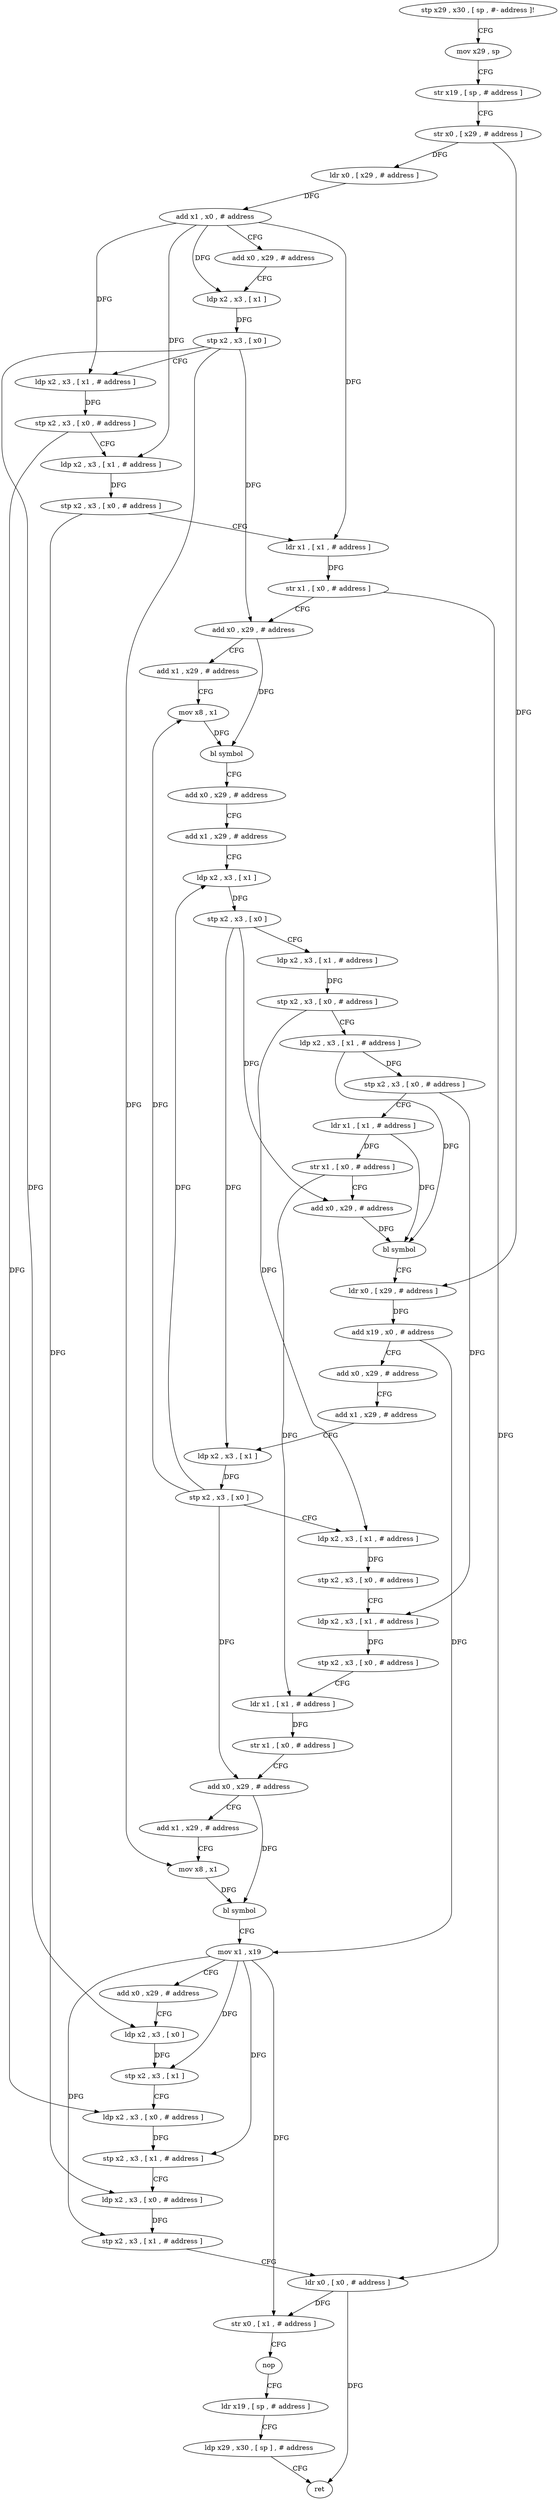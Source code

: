 digraph "func" {
"83696" [label = "stp x29 , x30 , [ sp , #- address ]!" ]
"83700" [label = "mov x29 , sp" ]
"83704" [label = "str x19 , [ sp , # address ]" ]
"83708" [label = "str x0 , [ x29 , # address ]" ]
"83712" [label = "ldr x0 , [ x29 , # address ]" ]
"83716" [label = "add x1 , x0 , # address" ]
"83720" [label = "add x0 , x29 , # address" ]
"83724" [label = "ldp x2 , x3 , [ x1 ]" ]
"83728" [label = "stp x2 , x3 , [ x0 ]" ]
"83732" [label = "ldp x2 , x3 , [ x1 , # address ]" ]
"83736" [label = "stp x2 , x3 , [ x0 , # address ]" ]
"83740" [label = "ldp x2 , x3 , [ x1 , # address ]" ]
"83744" [label = "stp x2 , x3 , [ x0 , # address ]" ]
"83748" [label = "ldr x1 , [ x1 , # address ]" ]
"83752" [label = "str x1 , [ x0 , # address ]" ]
"83756" [label = "add x0 , x29 , # address" ]
"83760" [label = "add x1 , x29 , # address" ]
"83764" [label = "mov x8 , x1" ]
"83768" [label = "bl symbol" ]
"83772" [label = "add x0 , x29 , # address" ]
"83776" [label = "add x1 , x29 , # address" ]
"83780" [label = "ldp x2 , x3 , [ x1 ]" ]
"83784" [label = "stp x2 , x3 , [ x0 ]" ]
"83788" [label = "ldp x2 , x3 , [ x1 , # address ]" ]
"83792" [label = "stp x2 , x3 , [ x0 , # address ]" ]
"83796" [label = "ldp x2 , x3 , [ x1 , # address ]" ]
"83800" [label = "stp x2 , x3 , [ x0 , # address ]" ]
"83804" [label = "ldr x1 , [ x1 , # address ]" ]
"83808" [label = "str x1 , [ x0 , # address ]" ]
"83812" [label = "add x0 , x29 , # address" ]
"83816" [label = "bl symbol" ]
"83820" [label = "ldr x0 , [ x29 , # address ]" ]
"83824" [label = "add x19 , x0 , # address" ]
"83828" [label = "add x0 , x29 , # address" ]
"83832" [label = "add x1 , x29 , # address" ]
"83836" [label = "ldp x2 , x3 , [ x1 ]" ]
"83840" [label = "stp x2 , x3 , [ x0 ]" ]
"83844" [label = "ldp x2 , x3 , [ x1 , # address ]" ]
"83848" [label = "stp x2 , x3 , [ x0 , # address ]" ]
"83852" [label = "ldp x2 , x3 , [ x1 , # address ]" ]
"83856" [label = "stp x2 , x3 , [ x0 , # address ]" ]
"83860" [label = "ldr x1 , [ x1 , # address ]" ]
"83864" [label = "str x1 , [ x0 , # address ]" ]
"83868" [label = "add x0 , x29 , # address" ]
"83872" [label = "add x1 , x29 , # address" ]
"83876" [label = "mov x8 , x1" ]
"83880" [label = "bl symbol" ]
"83884" [label = "mov x1 , x19" ]
"83888" [label = "add x0 , x29 , # address" ]
"83892" [label = "ldp x2 , x3 , [ x0 ]" ]
"83896" [label = "stp x2 , x3 , [ x1 ]" ]
"83900" [label = "ldp x2 , x3 , [ x0 , # address ]" ]
"83904" [label = "stp x2 , x3 , [ x1 , # address ]" ]
"83908" [label = "ldp x2 , x3 , [ x0 , # address ]" ]
"83912" [label = "stp x2 , x3 , [ x1 , # address ]" ]
"83916" [label = "ldr x0 , [ x0 , # address ]" ]
"83920" [label = "str x0 , [ x1 , # address ]" ]
"83924" [label = "nop" ]
"83928" [label = "ldr x19 , [ sp , # address ]" ]
"83932" [label = "ldp x29 , x30 , [ sp ] , # address" ]
"83936" [label = "ret" ]
"83696" -> "83700" [ label = "CFG" ]
"83700" -> "83704" [ label = "CFG" ]
"83704" -> "83708" [ label = "CFG" ]
"83708" -> "83712" [ label = "DFG" ]
"83708" -> "83820" [ label = "DFG" ]
"83712" -> "83716" [ label = "DFG" ]
"83716" -> "83720" [ label = "CFG" ]
"83716" -> "83724" [ label = "DFG" ]
"83716" -> "83732" [ label = "DFG" ]
"83716" -> "83740" [ label = "DFG" ]
"83716" -> "83748" [ label = "DFG" ]
"83720" -> "83724" [ label = "CFG" ]
"83724" -> "83728" [ label = "DFG" ]
"83728" -> "83732" [ label = "CFG" ]
"83728" -> "83892" [ label = "DFG" ]
"83728" -> "83756" [ label = "DFG" ]
"83728" -> "83876" [ label = "DFG" ]
"83732" -> "83736" [ label = "DFG" ]
"83736" -> "83740" [ label = "CFG" ]
"83736" -> "83900" [ label = "DFG" ]
"83740" -> "83744" [ label = "DFG" ]
"83744" -> "83748" [ label = "CFG" ]
"83744" -> "83908" [ label = "DFG" ]
"83748" -> "83752" [ label = "DFG" ]
"83752" -> "83756" [ label = "CFG" ]
"83752" -> "83916" [ label = "DFG" ]
"83756" -> "83760" [ label = "CFG" ]
"83756" -> "83768" [ label = "DFG" ]
"83760" -> "83764" [ label = "CFG" ]
"83764" -> "83768" [ label = "DFG" ]
"83768" -> "83772" [ label = "CFG" ]
"83772" -> "83776" [ label = "CFG" ]
"83776" -> "83780" [ label = "CFG" ]
"83780" -> "83784" [ label = "DFG" ]
"83784" -> "83788" [ label = "CFG" ]
"83784" -> "83836" [ label = "DFG" ]
"83784" -> "83812" [ label = "DFG" ]
"83788" -> "83792" [ label = "DFG" ]
"83792" -> "83796" [ label = "CFG" ]
"83792" -> "83844" [ label = "DFG" ]
"83796" -> "83800" [ label = "DFG" ]
"83796" -> "83816" [ label = "DFG" ]
"83800" -> "83804" [ label = "CFG" ]
"83800" -> "83852" [ label = "DFG" ]
"83804" -> "83808" [ label = "DFG" ]
"83804" -> "83816" [ label = "DFG" ]
"83808" -> "83812" [ label = "CFG" ]
"83808" -> "83860" [ label = "DFG" ]
"83812" -> "83816" [ label = "DFG" ]
"83816" -> "83820" [ label = "CFG" ]
"83820" -> "83824" [ label = "DFG" ]
"83824" -> "83828" [ label = "CFG" ]
"83824" -> "83884" [ label = "DFG" ]
"83828" -> "83832" [ label = "CFG" ]
"83832" -> "83836" [ label = "CFG" ]
"83836" -> "83840" [ label = "DFG" ]
"83840" -> "83844" [ label = "CFG" ]
"83840" -> "83764" [ label = "DFG" ]
"83840" -> "83780" [ label = "DFG" ]
"83840" -> "83868" [ label = "DFG" ]
"83844" -> "83848" [ label = "DFG" ]
"83848" -> "83852" [ label = "CFG" ]
"83852" -> "83856" [ label = "DFG" ]
"83856" -> "83860" [ label = "CFG" ]
"83860" -> "83864" [ label = "DFG" ]
"83864" -> "83868" [ label = "CFG" ]
"83868" -> "83872" [ label = "CFG" ]
"83868" -> "83880" [ label = "DFG" ]
"83872" -> "83876" [ label = "CFG" ]
"83876" -> "83880" [ label = "DFG" ]
"83880" -> "83884" [ label = "CFG" ]
"83884" -> "83888" [ label = "CFG" ]
"83884" -> "83896" [ label = "DFG" ]
"83884" -> "83904" [ label = "DFG" ]
"83884" -> "83912" [ label = "DFG" ]
"83884" -> "83920" [ label = "DFG" ]
"83888" -> "83892" [ label = "CFG" ]
"83892" -> "83896" [ label = "DFG" ]
"83896" -> "83900" [ label = "CFG" ]
"83900" -> "83904" [ label = "DFG" ]
"83904" -> "83908" [ label = "CFG" ]
"83908" -> "83912" [ label = "DFG" ]
"83912" -> "83916" [ label = "CFG" ]
"83916" -> "83920" [ label = "DFG" ]
"83916" -> "83936" [ label = "DFG" ]
"83920" -> "83924" [ label = "CFG" ]
"83924" -> "83928" [ label = "CFG" ]
"83928" -> "83932" [ label = "CFG" ]
"83932" -> "83936" [ label = "CFG" ]
}
